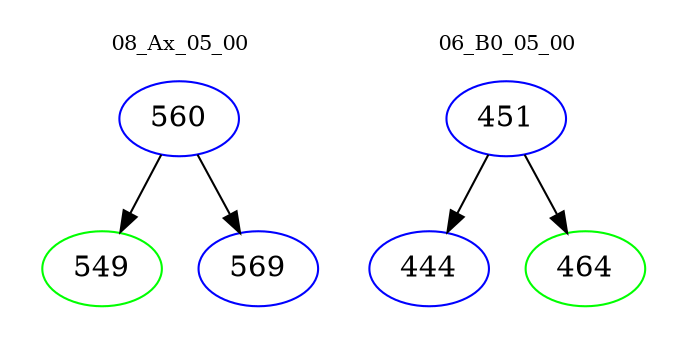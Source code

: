 digraph{
subgraph cluster_0 {
color = white
label = "08_Ax_05_00";
fontsize=10;
T0_560 [label="560", color="blue"]
T0_560 -> T0_549 [color="black"]
T0_549 [label="549", color="green"]
T0_560 -> T0_569 [color="black"]
T0_569 [label="569", color="blue"]
}
subgraph cluster_1 {
color = white
label = "06_B0_05_00";
fontsize=10;
T1_451 [label="451", color="blue"]
T1_451 -> T1_444 [color="black"]
T1_444 [label="444", color="blue"]
T1_451 -> T1_464 [color="black"]
T1_464 [label="464", color="green"]
}
}

